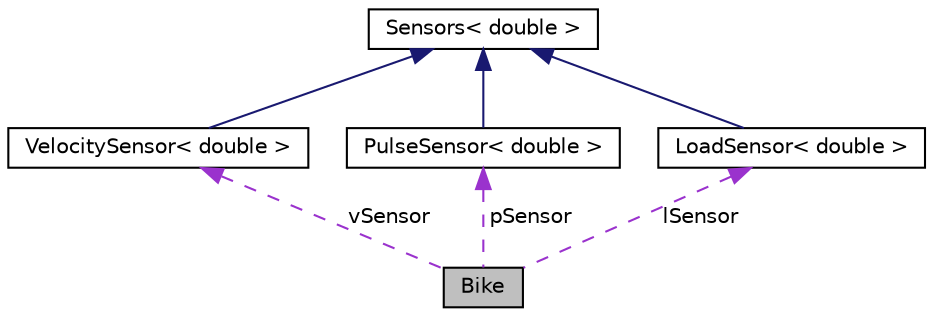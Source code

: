 digraph "Bike"
{
 // LATEX_PDF_SIZE
  edge [fontname="Helvetica",fontsize="10",labelfontname="Helvetica",labelfontsize="10"];
  node [fontname="Helvetica",fontsize="10",shape=record];
  Node1 [label="Bike",height=0.2,width=0.4,color="black", fillcolor="grey75", style="filled", fontcolor="black",tooltip="The Bike class: Clase abstracta de objeto Bike."];
  Node2 -> Node1 [dir="back",color="darkorchid3",fontsize="10",style="dashed",label=" vSensor" ,fontname="Helvetica"];
  Node2 [label="VelocitySensor\< double \>",height=0.2,width=0.4,color="black", fillcolor="white", style="filled",URL="$classVelocitySensor.html",tooltip=" "];
  Node3 -> Node2 [dir="back",color="midnightblue",fontsize="10",style="solid",fontname="Helvetica"];
  Node3 [label="Sensors\< double \>",height=0.2,width=0.4,color="black", fillcolor="white", style="filled",URL="$classSensors.html",tooltip=" "];
  Node4 -> Node1 [dir="back",color="darkorchid3",fontsize="10",style="dashed",label=" pSensor" ,fontname="Helvetica"];
  Node4 [label="PulseSensor\< double \>",height=0.2,width=0.4,color="black", fillcolor="white", style="filled",URL="$classPulseSensor.html",tooltip=" "];
  Node3 -> Node4 [dir="back",color="midnightblue",fontsize="10",style="solid",fontname="Helvetica"];
  Node5 -> Node1 [dir="back",color="darkorchid3",fontsize="10",style="dashed",label=" lSensor" ,fontname="Helvetica"];
  Node5 [label="LoadSensor\< double \>",height=0.2,width=0.4,color="black", fillcolor="white", style="filled",URL="$classLoadSensor.html",tooltip=" "];
  Node3 -> Node5 [dir="back",color="midnightblue",fontsize="10",style="solid",fontname="Helvetica"];
}
